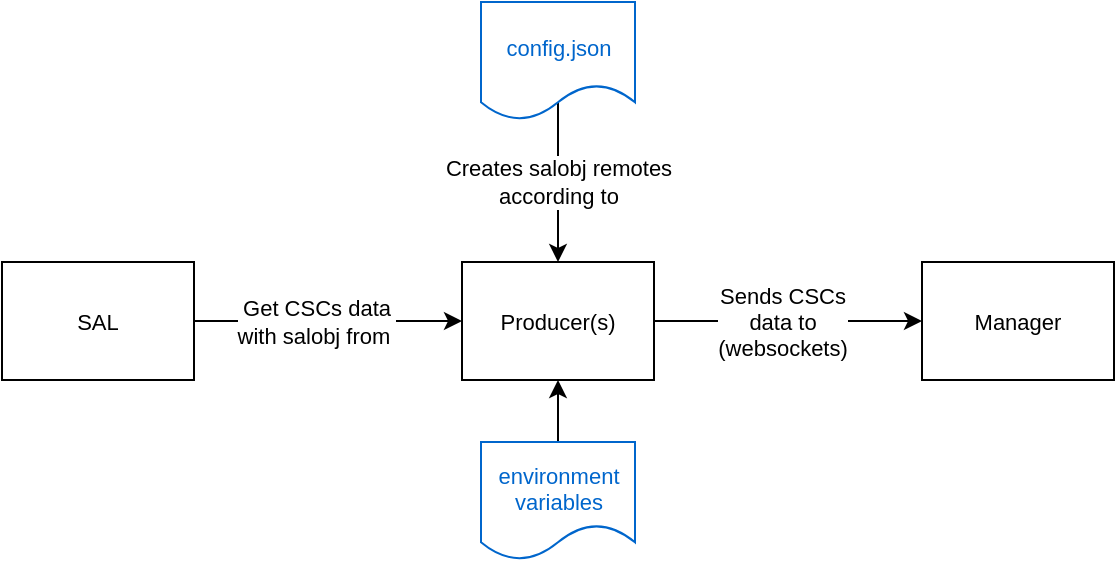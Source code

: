 <mxfile version="13.1.3">
    <diagram id="6hGFLwfOUW9BJ-s0fimq" name="Page-1">
        <mxGraphModel dx="1016" dy="1938" grid="1" gridSize="10" guides="1" tooltips="1" connect="1" arrows="1" fold="1" page="1" pageScale="1" pageWidth="827" pageHeight="1169" math="0" shadow="0">
            <root>
                <mxCell id="0"/>
                <mxCell id="1" parent="0"/>
                <mxCell id="40" style="edgeStyle=orthogonalEdgeStyle;rounded=0;orthogonalLoop=1;jettySize=auto;html=1;entryX=0;entryY=0.5;entryDx=0;entryDy=0;startArrow=none;startFill=0;endArrow=classic;endFill=1;" parent="1" source="5" target="30" edge="1">
                    <mxGeometry relative="1" as="geometry"/>
                </mxCell>
                <mxCell id="44" value="Get CSCs data &lt;br&gt;with salobj from&amp;nbsp;" style="edgeLabel;html=1;align=center;verticalAlign=middle;resizable=0;points=[];" parent="40" vertex="1" connectable="0">
                    <mxGeometry x="0.323" relative="1" as="geometry">
                        <mxPoint x="-28" as="offset"/>
                    </mxGeometry>
                </mxCell>
                <UserObject label="SAL" lucidchartObjectId="G4LMOLdaqRaX" id="5">
                    <mxCell style="html=1;whiteSpace=wrap;;fontSize=11;fontColor=#000000;spacing=3;strokeOpacity=100;fillColor=#FFFFFF;" parent="1" vertex="1" zOrder="1">
                        <mxGeometry x="30" y="-1010" width="96" height="59" as="geometry"/>
                    </mxCell>
                </UserObject>
                <mxCell id="48" style="edgeStyle=orthogonalEdgeStyle;rounded=0;orthogonalLoop=1;jettySize=auto;html=1;entryX=1;entryY=0.5;entryDx=0;entryDy=0;startArrow=classic;startFill=1;endArrow=none;endFill=0;" parent="1" source="10" target="30" edge="1">
                    <mxGeometry relative="1" as="geometry"/>
                </mxCell>
                <mxCell id="52" value="&lt;span style=&quot;color: rgb(0 , 0 , 0) ; font-family: &amp;#34;helvetica&amp;#34; ; font-size: 11px ; font-style: normal ; font-weight: 400 ; letter-spacing: normal ; text-align: center ; text-indent: 0px ; text-transform: none ; word-spacing: 0px ; background-color: rgb(255 , 255 , 255) ; float: none ; display: inline&quot;&gt;Sends CSCs &lt;br&gt;data to&lt;/span&gt;&lt;br style=&quot;color: rgb(0 , 0 , 0) ; font-family: &amp;#34;helvetica&amp;#34; ; font-size: 11px ; font-style: normal ; font-weight: 400 ; letter-spacing: normal ; text-align: center ; text-indent: 0px ; text-transform: none ; word-spacing: 0px&quot;&gt;&lt;span style=&quot;color: rgb(0 , 0 , 0) ; font-family: &amp;#34;helvetica&amp;#34; ; font-size: 11px ; font-style: normal ; font-weight: 400 ; letter-spacing: normal ; text-align: center ; text-indent: 0px ; text-transform: none ; word-spacing: 0px ; background-color: rgb(255 , 255 , 255) ; float: none ; display: inline&quot;&gt;(websockets)&lt;/span&gt;" style="edgeLabel;html=1;align=center;verticalAlign=middle;resizable=0;points=[];" parent="48" vertex="1" connectable="0">
                    <mxGeometry x="-0.328" y="4" relative="1" as="geometry">
                        <mxPoint x="-25" y="-4" as="offset"/>
                    </mxGeometry>
                </mxCell>
                <UserObject label="Manager" lucidchartObjectId=".g3MWFg-sE8c" id="10">
                    <mxCell style="html=1;whiteSpace=wrap;;fontSize=11;fontColor=#000000;spacing=3;strokeOpacity=100;fillColor=#FFFFFF;" parent="1" vertex="1" zOrder="4">
                        <mxGeometry x="490" y="-1010" width="96" height="59" as="geometry"/>
                    </mxCell>
                </UserObject>
                <mxCell id="41" value="Creates salobj remotes&lt;br&gt;according to" style="edgeStyle=orthogonalEdgeStyle;rounded=0;orthogonalLoop=1;jettySize=auto;html=1;entryX=0.5;entryY=0.847;entryDx=0;entryDy=0;entryPerimeter=0;startArrow=classic;startFill=1;endArrow=none;endFill=0;" parent="1" source="30" target="37" edge="1">
                    <mxGeometry relative="1" as="geometry"/>
                </mxCell>
                <UserObject label="Producer(s)" lucidchartObjectId="G4LMOLdaqRaX" id="30">
                    <mxCell style="html=1;whiteSpace=wrap;;fontSize=11;fontColor=#000000;spacing=3;strokeOpacity=100;fillColor=#FFFFFF;" parent="1" vertex="1" zOrder="1">
                        <mxGeometry x="260" y="-1010" width="96" height="59" as="geometry"/>
                    </mxCell>
                </UserObject>
                <UserObject label="&lt;font color=&quot;#0066cc&quot;&gt;config.json&lt;br&gt;&lt;br&gt;&lt;/font&gt;" lucidchartObjectId="Uz3MTHXA16VP" id="37">
                    <mxCell style="html=1;whiteSpace=wrap;shape=document;fontSize=11;fontColor=#000000;spacing=3;strokeOpacity=100;strokeColor=#0066CC;fillColor=#FFFFFF;" parent="1" vertex="1" zOrder="18">
                        <mxGeometry x="269.5" y="-1140" width="77" height="59" as="geometry"/>
                    </mxCell>
                </UserObject>
                <mxCell id="47" style="edgeStyle=orthogonalEdgeStyle;rounded=0;orthogonalLoop=1;jettySize=auto;html=1;startArrow=none;startFill=0;endArrow=classic;endFill=1;" parent="1" source="38" target="30" edge="1">
                    <mxGeometry relative="1" as="geometry"/>
                </mxCell>
                <UserObject label="&lt;font color=&quot;#0066cc&quot;&gt;environment variables&lt;br&gt;&lt;br&gt;&lt;/font&gt;" lucidchartObjectId="Uz3MTHXA16VP" id="38">
                    <mxCell style="html=1;whiteSpace=wrap;shape=document;fontSize=11;fontColor=#000000;spacing=3;strokeOpacity=100;strokeColor=#0066CC;fillColor=#FFFFFF;" parent="1" vertex="1" zOrder="18">
                        <mxGeometry x="269.5" y="-920" width="77" height="59" as="geometry"/>
                    </mxCell>
                </UserObject>
            </root>
        </mxGraphModel>
    </diagram>
</mxfile>